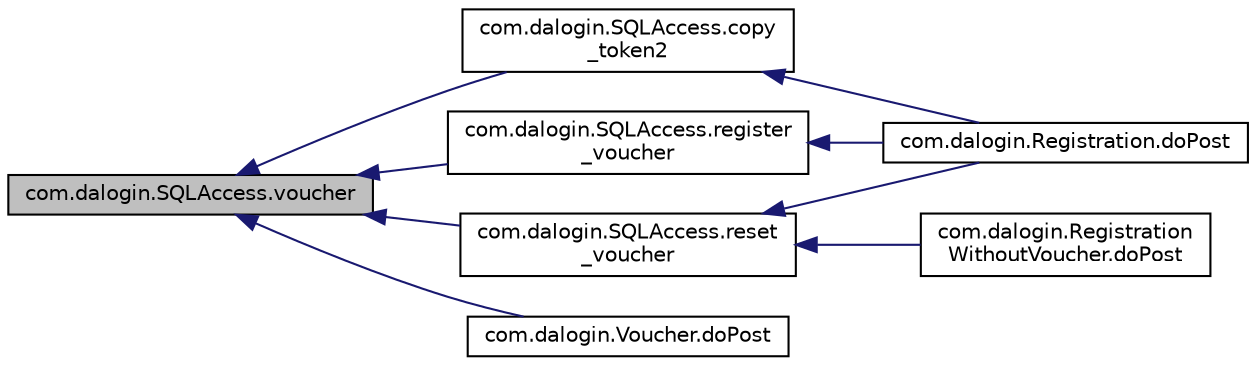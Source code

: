 digraph "com.dalogin.SQLAccess.voucher"
{
  edge [fontname="Helvetica",fontsize="10",labelfontname="Helvetica",labelfontsize="10"];
  node [fontname="Helvetica",fontsize="10",shape=record];
  rankdir="LR";
  Node173 [label="com.dalogin.SQLAccess.voucher",height=0.2,width=0.4,color="black", fillcolor="grey75", style="filled", fontcolor="black"];
  Node173 -> Node174 [dir="back",color="midnightblue",fontsize="10",style="solid",fontname="Helvetica"];
  Node174 [label="com.dalogin.SQLAccess.copy\l_token2",height=0.2,width=0.4,color="black", fillcolor="white", style="filled",URL="$classcom_1_1dalogin_1_1_s_q_l_access.html#ae784394432104d42f855a9ee1e8be8ee"];
  Node174 -> Node175 [dir="back",color="midnightblue",fontsize="10",style="solid",fontname="Helvetica"];
  Node175 [label="com.dalogin.Registration.doPost",height=0.2,width=0.4,color="black", fillcolor="white", style="filled",URL="$classcom_1_1dalogin_1_1_registration.html#a148bd08226082d310ac19c2a03607408"];
  Node173 -> Node176 [dir="back",color="midnightblue",fontsize="10",style="solid",fontname="Helvetica"];
  Node176 [label="com.dalogin.SQLAccess.reset\l_voucher",height=0.2,width=0.4,color="black", fillcolor="white", style="filled",URL="$classcom_1_1dalogin_1_1_s_q_l_access.html#ac4363153109eee19fab9866da32a6506"];
  Node176 -> Node175 [dir="back",color="midnightblue",fontsize="10",style="solid",fontname="Helvetica"];
  Node176 -> Node177 [dir="back",color="midnightblue",fontsize="10",style="solid",fontname="Helvetica"];
  Node177 [label="com.dalogin.Registration\lWithoutVoucher.doPost",height=0.2,width=0.4,color="black", fillcolor="white", style="filled",URL="$classcom_1_1dalogin_1_1_registration_without_voucher.html#a3d34f219af18510d2a32f9e2870b29ff"];
  Node173 -> Node178 [dir="back",color="midnightblue",fontsize="10",style="solid",fontname="Helvetica"];
  Node178 [label="com.dalogin.SQLAccess.register\l_voucher",height=0.2,width=0.4,color="black", fillcolor="white", style="filled",URL="$classcom_1_1dalogin_1_1_s_q_l_access.html#a4d094b31a83bdfb9628975fc81c2f7da"];
  Node178 -> Node175 [dir="back",color="midnightblue",fontsize="10",style="solid",fontname="Helvetica"];
  Node173 -> Node179 [dir="back",color="midnightblue",fontsize="10",style="solid",fontname="Helvetica"];
  Node179 [label="com.dalogin.Voucher.doPost",height=0.2,width=0.4,color="black", fillcolor="white", style="filled",URL="$classcom_1_1dalogin_1_1_voucher.html#a301a8862593d459add4768b08ddb43ad"];
}
